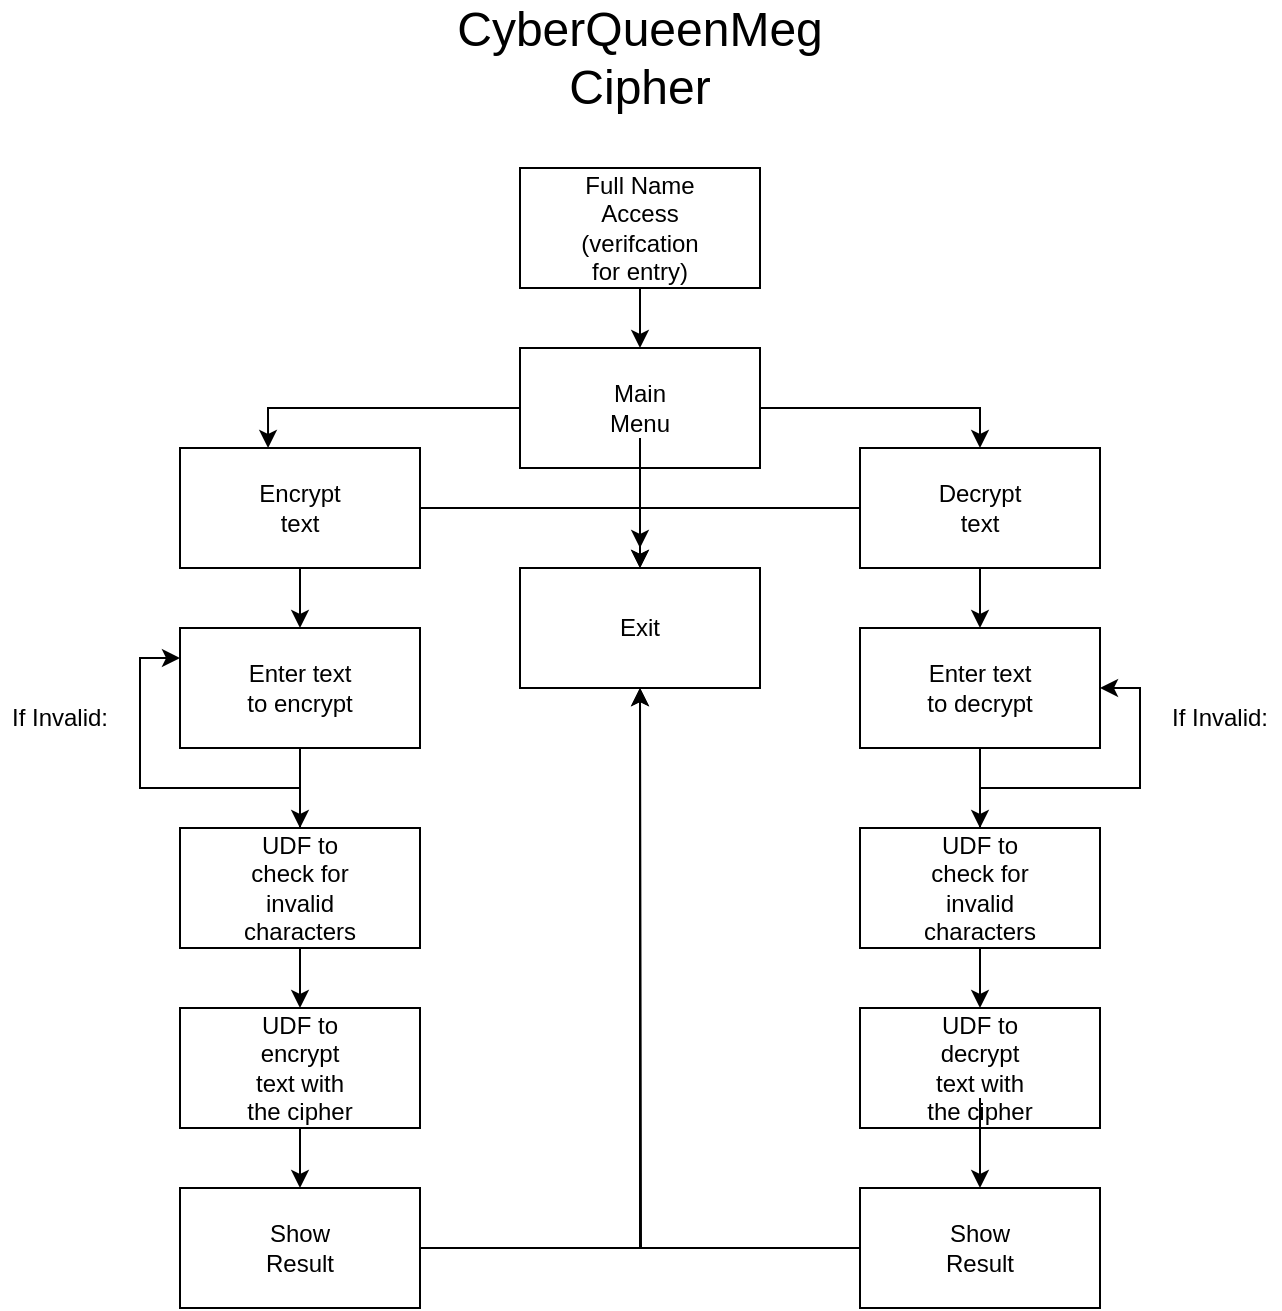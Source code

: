 <mxfile version="22.1.3" type="github">
  <diagram name="Page-1" id="0tuLwzUozmUHdHJlJOqu">
    <mxGraphModel dx="743" dy="782" grid="1" gridSize="10" guides="1" tooltips="1" connect="1" arrows="1" fold="1" page="1" pageScale="1" pageWidth="850" pageHeight="1100" math="0" shadow="0">
      <root>
        <mxCell id="0" />
        <mxCell id="1" parent="0" />
        <mxCell id="bSMvVPboWSpiL0ENMX8w-1" value="&lt;font style=&quot;font-size: 24px;&quot;&gt;CyberQueenMeg Cipher&lt;/font&gt;" style="text;html=1;strokeColor=none;fillColor=none;align=center;verticalAlign=middle;whiteSpace=wrap;rounded=0;" vertex="1" parent="1">
          <mxGeometry x="390" y="70" width="60" height="30" as="geometry" />
        </mxCell>
        <mxCell id="bSMvVPboWSpiL0ENMX8w-27" style="edgeStyle=orthogonalEdgeStyle;rounded=0;orthogonalLoop=1;jettySize=auto;html=1;entryX=0.5;entryY=0;entryDx=0;entryDy=0;" edge="1" parent="1" source="bSMvVPboWSpiL0ENMX8w-2" target="bSMvVPboWSpiL0ENMX8w-4">
          <mxGeometry relative="1" as="geometry" />
        </mxCell>
        <mxCell id="bSMvVPboWSpiL0ENMX8w-2" value="" style="rounded=0;whiteSpace=wrap;html=1;" vertex="1" parent="1">
          <mxGeometry x="360" y="140" width="120" height="60" as="geometry" />
        </mxCell>
        <mxCell id="bSMvVPboWSpiL0ENMX8w-3" value="Full Name Access (verifcation for entry)" style="text;html=1;strokeColor=none;fillColor=none;align=center;verticalAlign=middle;whiteSpace=wrap;rounded=0;" vertex="1" parent="1">
          <mxGeometry x="390" y="155" width="60" height="30" as="geometry" />
        </mxCell>
        <mxCell id="bSMvVPboWSpiL0ENMX8w-11" style="edgeStyle=orthogonalEdgeStyle;rounded=0;orthogonalLoop=1;jettySize=auto;html=1;entryX=0.5;entryY=0;entryDx=0;entryDy=0;" edge="1" parent="1" source="bSMvVPboWSpiL0ENMX8w-4" target="bSMvVPboWSpiL0ENMX8w-7">
          <mxGeometry relative="1" as="geometry" />
        </mxCell>
        <mxCell id="bSMvVPboWSpiL0ENMX8w-4" value="" style="rounded=0;whiteSpace=wrap;html=1;" vertex="1" parent="1">
          <mxGeometry x="360" y="230" width="120" height="60" as="geometry" />
        </mxCell>
        <mxCell id="bSMvVPboWSpiL0ENMX8w-13" style="edgeStyle=orthogonalEdgeStyle;rounded=0;orthogonalLoop=1;jettySize=auto;html=1;" edge="1" parent="1" source="bSMvVPboWSpiL0ENMX8w-5">
          <mxGeometry relative="1" as="geometry">
            <mxPoint x="420" y="330" as="targetPoint" />
          </mxGeometry>
        </mxCell>
        <mxCell id="bSMvVPboWSpiL0ENMX8w-5" value="Main Menu" style="text;html=1;strokeColor=none;fillColor=none;align=center;verticalAlign=middle;whiteSpace=wrap;rounded=0;" vertex="1" parent="1">
          <mxGeometry x="390" y="245" width="60" height="30" as="geometry" />
        </mxCell>
        <mxCell id="bSMvVPboWSpiL0ENMX8w-17" style="edgeStyle=orthogonalEdgeStyle;rounded=0;orthogonalLoop=1;jettySize=auto;html=1;entryX=0.5;entryY=0;entryDx=0;entryDy=0;" edge="1" parent="1" source="bSMvVPboWSpiL0ENMX8w-7" target="bSMvVPboWSpiL0ENMX8w-14">
          <mxGeometry relative="1" as="geometry" />
        </mxCell>
        <mxCell id="bSMvVPboWSpiL0ENMX8w-28" style="edgeStyle=orthogonalEdgeStyle;rounded=0;orthogonalLoop=1;jettySize=auto;html=1;entryX=0.5;entryY=0;entryDx=0;entryDy=0;" edge="1" parent="1" source="bSMvVPboWSpiL0ENMX8w-7" target="bSMvVPboWSpiL0ENMX8w-20">
          <mxGeometry relative="1" as="geometry" />
        </mxCell>
        <mxCell id="bSMvVPboWSpiL0ENMX8w-7" value="" style="rounded=0;whiteSpace=wrap;html=1;" vertex="1" parent="1">
          <mxGeometry x="530" y="280" width="120" height="60" as="geometry" />
        </mxCell>
        <mxCell id="bSMvVPboWSpiL0ENMX8w-8" value="Decrypt text" style="text;html=1;strokeColor=none;fillColor=none;align=center;verticalAlign=middle;whiteSpace=wrap;rounded=0;" vertex="1" parent="1">
          <mxGeometry x="560" y="295" width="60" height="30" as="geometry" />
        </mxCell>
        <mxCell id="bSMvVPboWSpiL0ENMX8w-16" style="edgeStyle=orthogonalEdgeStyle;rounded=0;orthogonalLoop=1;jettySize=auto;html=1;entryX=0.5;entryY=0;entryDx=0;entryDy=0;" edge="1" parent="1" source="bSMvVPboWSpiL0ENMX8w-9" target="bSMvVPboWSpiL0ENMX8w-14">
          <mxGeometry relative="1" as="geometry" />
        </mxCell>
        <mxCell id="bSMvVPboWSpiL0ENMX8w-26" style="edgeStyle=orthogonalEdgeStyle;rounded=0;orthogonalLoop=1;jettySize=auto;html=1;" edge="1" parent="1" source="bSMvVPboWSpiL0ENMX8w-9" target="bSMvVPboWSpiL0ENMX8w-18">
          <mxGeometry relative="1" as="geometry" />
        </mxCell>
        <mxCell id="bSMvVPboWSpiL0ENMX8w-9" value="" style="rounded=0;whiteSpace=wrap;html=1;" vertex="1" parent="1">
          <mxGeometry x="190" y="280" width="120" height="60" as="geometry" />
        </mxCell>
        <mxCell id="bSMvVPboWSpiL0ENMX8w-10" value="Encrypt text" style="text;html=1;strokeColor=none;fillColor=none;align=center;verticalAlign=middle;whiteSpace=wrap;rounded=0;" vertex="1" parent="1">
          <mxGeometry x="220" y="295" width="60" height="30" as="geometry" />
        </mxCell>
        <mxCell id="bSMvVPboWSpiL0ENMX8w-12" style="edgeStyle=orthogonalEdgeStyle;rounded=0;orthogonalLoop=1;jettySize=auto;html=1;entryX=0.367;entryY=0;entryDx=0;entryDy=0;entryPerimeter=0;" edge="1" parent="1" source="bSMvVPboWSpiL0ENMX8w-4" target="bSMvVPboWSpiL0ENMX8w-9">
          <mxGeometry relative="1" as="geometry" />
        </mxCell>
        <mxCell id="bSMvVPboWSpiL0ENMX8w-14" value="" style="rounded=0;whiteSpace=wrap;html=1;" vertex="1" parent="1">
          <mxGeometry x="360" y="340" width="120" height="60" as="geometry" />
        </mxCell>
        <mxCell id="bSMvVPboWSpiL0ENMX8w-15" value="Exit" style="text;html=1;strokeColor=none;fillColor=none;align=center;verticalAlign=middle;whiteSpace=wrap;rounded=0;" vertex="1" parent="1">
          <mxGeometry x="390" y="355" width="60" height="30" as="geometry" />
        </mxCell>
        <mxCell id="bSMvVPboWSpiL0ENMX8w-49" style="edgeStyle=orthogonalEdgeStyle;rounded=0;orthogonalLoop=1;jettySize=auto;html=1;entryX=0.5;entryY=0;entryDx=0;entryDy=0;" edge="1" parent="1" source="bSMvVPboWSpiL0ENMX8w-18" target="bSMvVPboWSpiL0ENMX8w-44">
          <mxGeometry relative="1" as="geometry" />
        </mxCell>
        <mxCell id="bSMvVPboWSpiL0ENMX8w-18" value="" style="rounded=0;whiteSpace=wrap;html=1;" vertex="1" parent="1">
          <mxGeometry x="190" y="370" width="120" height="60" as="geometry" />
        </mxCell>
        <mxCell id="bSMvVPboWSpiL0ENMX8w-19" value="Enter text to encrypt" style="text;html=1;strokeColor=none;fillColor=none;align=center;verticalAlign=middle;whiteSpace=wrap;rounded=0;" vertex="1" parent="1">
          <mxGeometry x="220" y="385" width="60" height="30" as="geometry" />
        </mxCell>
        <mxCell id="bSMvVPboWSpiL0ENMX8w-48" style="edgeStyle=orthogonalEdgeStyle;rounded=0;orthogonalLoop=1;jettySize=auto;html=1;entryX=0.5;entryY=0;entryDx=0;entryDy=0;" edge="1" parent="1" source="bSMvVPboWSpiL0ENMX8w-20" target="bSMvVPboWSpiL0ENMX8w-46">
          <mxGeometry relative="1" as="geometry" />
        </mxCell>
        <mxCell id="bSMvVPboWSpiL0ENMX8w-20" value="" style="rounded=0;whiteSpace=wrap;html=1;" vertex="1" parent="1">
          <mxGeometry x="530" y="370" width="120" height="60" as="geometry" />
        </mxCell>
        <mxCell id="bSMvVPboWSpiL0ENMX8w-21" value="Enter text to decrypt" style="text;html=1;strokeColor=none;fillColor=none;align=center;verticalAlign=middle;whiteSpace=wrap;rounded=0;" vertex="1" parent="1">
          <mxGeometry x="560" y="385" width="60" height="30" as="geometry" />
        </mxCell>
        <mxCell id="bSMvVPboWSpiL0ENMX8w-41" style="edgeStyle=orthogonalEdgeStyle;rounded=0;orthogonalLoop=1;jettySize=auto;html=1;entryX=0.5;entryY=0;entryDx=0;entryDy=0;" edge="1" parent="1" source="bSMvVPboWSpiL0ENMX8w-30" target="bSMvVPboWSpiL0ENMX8w-36">
          <mxGeometry relative="1" as="geometry" />
        </mxCell>
        <mxCell id="bSMvVPboWSpiL0ENMX8w-30" value="" style="rounded=0;whiteSpace=wrap;html=1;" vertex="1" parent="1">
          <mxGeometry x="190" y="560" width="120" height="60" as="geometry" />
        </mxCell>
        <mxCell id="bSMvVPboWSpiL0ENMX8w-31" value="UDF to encrypt text with the cipher" style="text;html=1;strokeColor=none;fillColor=none;align=center;verticalAlign=middle;whiteSpace=wrap;rounded=0;" vertex="1" parent="1">
          <mxGeometry x="220" y="575" width="60" height="30" as="geometry" />
        </mxCell>
        <mxCell id="bSMvVPboWSpiL0ENMX8w-32" value="" style="rounded=0;whiteSpace=wrap;html=1;" vertex="1" parent="1">
          <mxGeometry x="530" y="560" width="120" height="60" as="geometry" />
        </mxCell>
        <mxCell id="bSMvVPboWSpiL0ENMX8w-40" style="edgeStyle=orthogonalEdgeStyle;rounded=0;orthogonalLoop=1;jettySize=auto;html=1;entryX=0.5;entryY=0;entryDx=0;entryDy=0;" edge="1" parent="1" source="bSMvVPboWSpiL0ENMX8w-33" target="bSMvVPboWSpiL0ENMX8w-38">
          <mxGeometry relative="1" as="geometry" />
        </mxCell>
        <mxCell id="bSMvVPboWSpiL0ENMX8w-33" value="UDF to decrypt text with the cipher" style="text;html=1;strokeColor=none;fillColor=none;align=center;verticalAlign=middle;whiteSpace=wrap;rounded=0;" vertex="1" parent="1">
          <mxGeometry x="560" y="575" width="60" height="30" as="geometry" />
        </mxCell>
        <mxCell id="bSMvVPboWSpiL0ENMX8w-42" style="edgeStyle=orthogonalEdgeStyle;rounded=0;orthogonalLoop=1;jettySize=auto;html=1;entryX=0.5;entryY=1;entryDx=0;entryDy=0;" edge="1" parent="1" source="bSMvVPboWSpiL0ENMX8w-36" target="bSMvVPboWSpiL0ENMX8w-14">
          <mxGeometry relative="1" as="geometry" />
        </mxCell>
        <mxCell id="bSMvVPboWSpiL0ENMX8w-36" value="" style="rounded=0;whiteSpace=wrap;html=1;" vertex="1" parent="1">
          <mxGeometry x="190" y="650" width="120" height="60" as="geometry" />
        </mxCell>
        <mxCell id="bSMvVPboWSpiL0ENMX8w-37" value="Show Result" style="text;html=1;strokeColor=none;fillColor=none;align=center;verticalAlign=middle;whiteSpace=wrap;rounded=0;" vertex="1" parent="1">
          <mxGeometry x="220" y="665" width="60" height="30" as="geometry" />
        </mxCell>
        <mxCell id="bSMvVPboWSpiL0ENMX8w-43" style="edgeStyle=orthogonalEdgeStyle;rounded=0;orthogonalLoop=1;jettySize=auto;html=1;" edge="1" parent="1" source="bSMvVPboWSpiL0ENMX8w-38">
          <mxGeometry relative="1" as="geometry">
            <mxPoint x="420" y="400" as="targetPoint" />
          </mxGeometry>
        </mxCell>
        <mxCell id="bSMvVPboWSpiL0ENMX8w-38" value="" style="rounded=0;whiteSpace=wrap;html=1;" vertex="1" parent="1">
          <mxGeometry x="530" y="650" width="120" height="60" as="geometry" />
        </mxCell>
        <mxCell id="bSMvVPboWSpiL0ENMX8w-39" value="Show Result" style="text;html=1;strokeColor=none;fillColor=none;align=center;verticalAlign=middle;whiteSpace=wrap;rounded=0;" vertex="1" parent="1">
          <mxGeometry x="560" y="665" width="60" height="30" as="geometry" />
        </mxCell>
        <mxCell id="bSMvVPboWSpiL0ENMX8w-51" style="edgeStyle=orthogonalEdgeStyle;rounded=0;orthogonalLoop=1;jettySize=auto;html=1;entryX=0.5;entryY=0;entryDx=0;entryDy=0;" edge="1" parent="1" source="bSMvVPboWSpiL0ENMX8w-44" target="bSMvVPboWSpiL0ENMX8w-30">
          <mxGeometry relative="1" as="geometry" />
        </mxCell>
        <mxCell id="bSMvVPboWSpiL0ENMX8w-53" style="edgeStyle=orthogonalEdgeStyle;rounded=0;orthogonalLoop=1;jettySize=auto;html=1;entryX=0;entryY=0.25;entryDx=0;entryDy=0;" edge="1" parent="1" source="bSMvVPboWSpiL0ENMX8w-44" target="bSMvVPboWSpiL0ENMX8w-18">
          <mxGeometry relative="1" as="geometry" />
        </mxCell>
        <mxCell id="bSMvVPboWSpiL0ENMX8w-44" value="" style="rounded=0;whiteSpace=wrap;html=1;" vertex="1" parent="1">
          <mxGeometry x="190" y="470" width="120" height="60" as="geometry" />
        </mxCell>
        <mxCell id="bSMvVPboWSpiL0ENMX8w-45" value="UDF to check for invalid characters" style="text;html=1;strokeColor=none;fillColor=none;align=center;verticalAlign=middle;whiteSpace=wrap;rounded=0;" vertex="1" parent="1">
          <mxGeometry x="220" y="485" width="60" height="30" as="geometry" />
        </mxCell>
        <mxCell id="bSMvVPboWSpiL0ENMX8w-52" style="edgeStyle=orthogonalEdgeStyle;rounded=0;orthogonalLoop=1;jettySize=auto;html=1;entryX=0.5;entryY=0;entryDx=0;entryDy=0;" edge="1" parent="1" source="bSMvVPboWSpiL0ENMX8w-46" target="bSMvVPboWSpiL0ENMX8w-32">
          <mxGeometry relative="1" as="geometry" />
        </mxCell>
        <mxCell id="bSMvVPboWSpiL0ENMX8w-54" style="edgeStyle=orthogonalEdgeStyle;rounded=0;orthogonalLoop=1;jettySize=auto;html=1;entryX=1;entryY=0.5;entryDx=0;entryDy=0;" edge="1" parent="1" source="bSMvVPboWSpiL0ENMX8w-46" target="bSMvVPboWSpiL0ENMX8w-20">
          <mxGeometry relative="1" as="geometry" />
        </mxCell>
        <mxCell id="bSMvVPboWSpiL0ENMX8w-46" value="" style="rounded=0;whiteSpace=wrap;html=1;" vertex="1" parent="1">
          <mxGeometry x="530" y="470" width="120" height="60" as="geometry" />
        </mxCell>
        <mxCell id="bSMvVPboWSpiL0ENMX8w-47" value="UDF to check for invalid characters" style="text;html=1;strokeColor=none;fillColor=none;align=center;verticalAlign=middle;whiteSpace=wrap;rounded=0;" vertex="1" parent="1">
          <mxGeometry x="560" y="485" width="60" height="30" as="geometry" />
        </mxCell>
        <mxCell id="bSMvVPboWSpiL0ENMX8w-55" value="If Invalid:" style="text;html=1;strokeColor=none;fillColor=none;align=center;verticalAlign=middle;whiteSpace=wrap;rounded=0;" vertex="1" parent="1">
          <mxGeometry x="100" y="400" width="60" height="30" as="geometry" />
        </mxCell>
        <mxCell id="bSMvVPboWSpiL0ENMX8w-56" value="If Invalid:" style="text;html=1;strokeColor=none;fillColor=none;align=center;verticalAlign=middle;whiteSpace=wrap;rounded=0;" vertex="1" parent="1">
          <mxGeometry x="680" y="400" width="60" height="30" as="geometry" />
        </mxCell>
      </root>
    </mxGraphModel>
  </diagram>
</mxfile>
